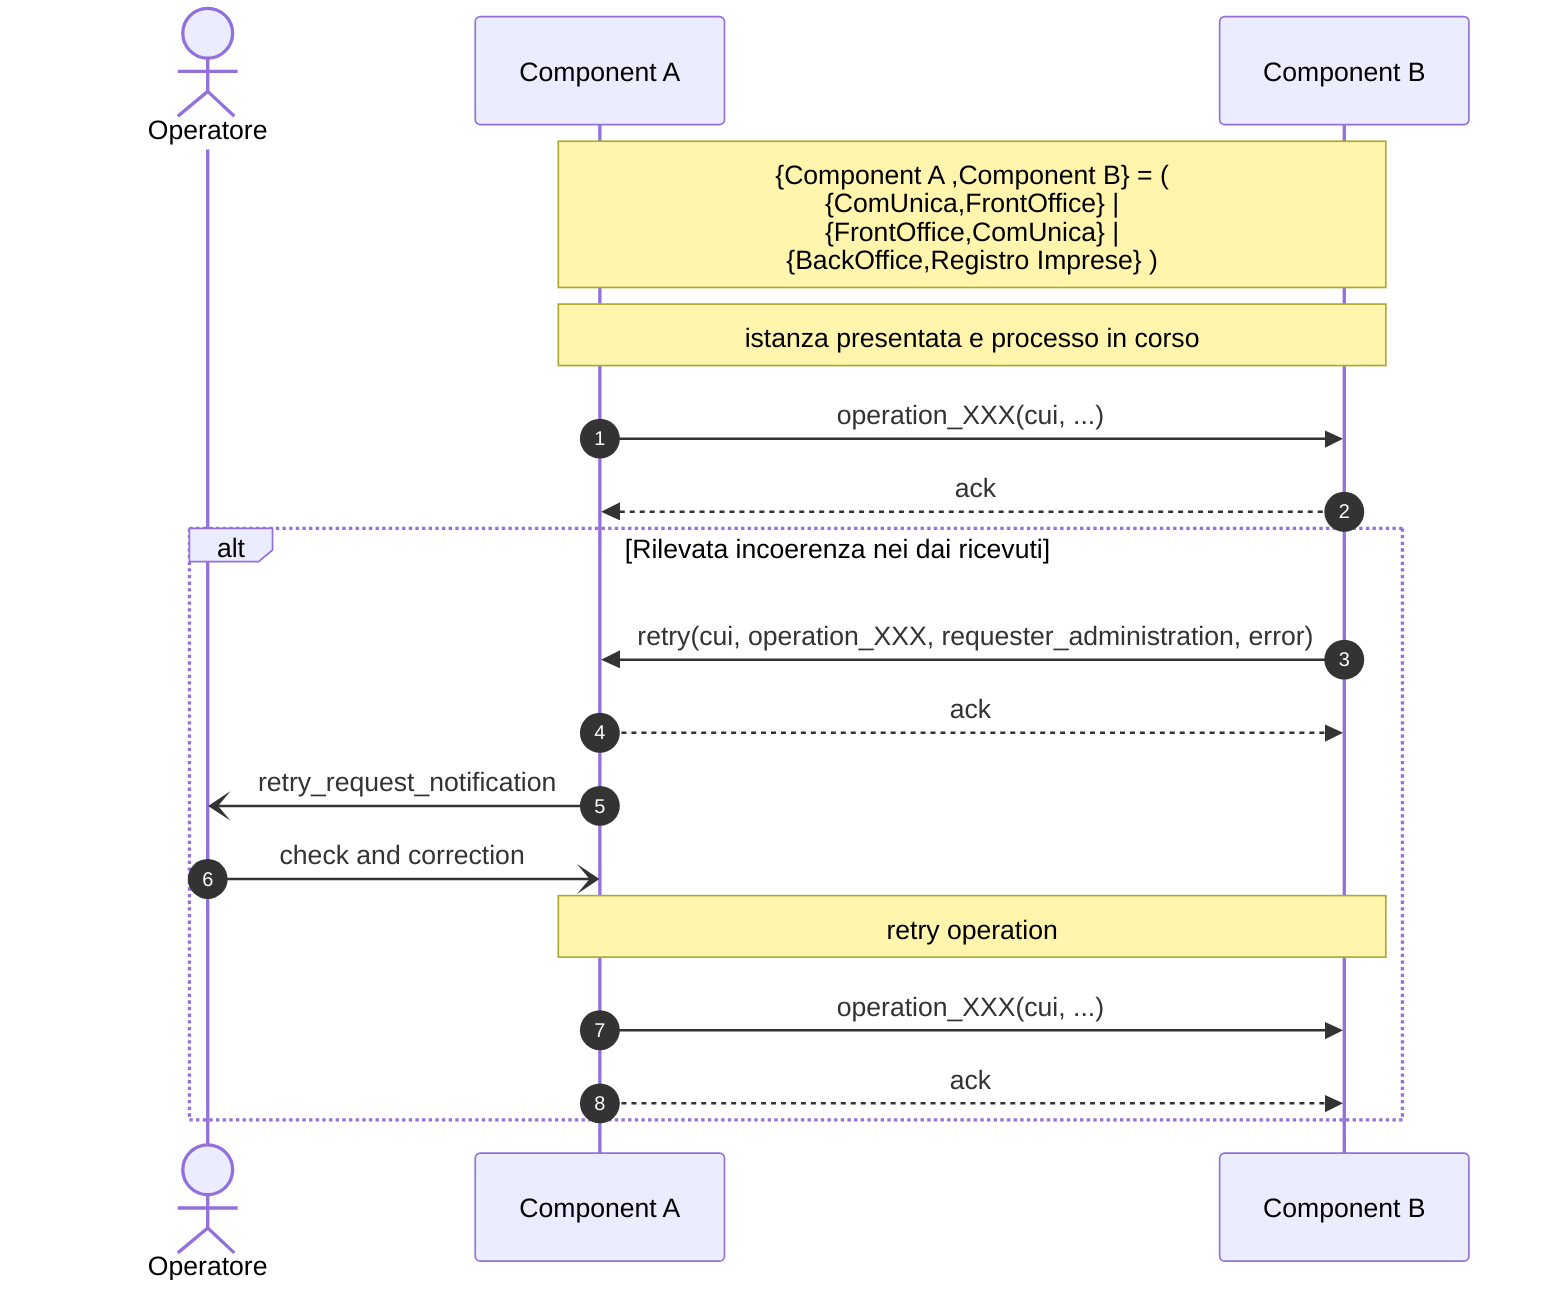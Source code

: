 sequenceDiagram
    autonumber
      
    actor O as Operatore  
    participant A as Component A 
    participant B as Component B  

   
    Note over A,B: {Component A ,Component B} = (<br/>{ComUnica,FrontOffice} |<br/> {FrontOffice,ComUnica} |<br/> {BackOffice,Registro Imprese} )

   
    Note over A,B: istanza presentata e processo in corso

    A->> B: operation_XXX(cui, ...)
    B -->> A: ack

 

    alt Rilevata incoerenza nei dai ricevuti
        B->> A: retry(cui, operation_XXX, requester_administration, error)
        A -->> B: ack

      

        A -) O: retry_request_notification
        O-) A: check and correction
        note over A,B: retry operation
        A->> B: operation_XXX(cui, ...)
        A -->> B: ack


    end
